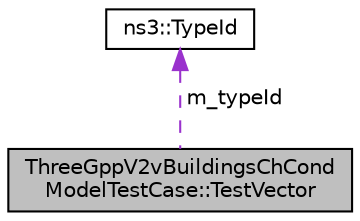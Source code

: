 digraph "ThreeGppV2vBuildingsChCondModelTestCase::TestVector"
{
 // LATEX_PDF_SIZE
  edge [fontname="Helvetica",fontsize="10",labelfontname="Helvetica",labelfontsize="10"];
  node [fontname="Helvetica",fontsize="10",shape=record];
  Node1 [label="ThreeGppV2vBuildingsChCond\lModelTestCase::TestVector",height=0.2,width=0.4,color="black", fillcolor="grey75", style="filled", fontcolor="black",tooltip="Struct containing the parameters for each test."];
  Node2 -> Node1 [dir="back",color="darkorchid3",fontsize="10",style="dashed",label=" m_typeId" ,fontname="Helvetica"];
  Node2 [label="ns3::TypeId",height=0.2,width=0.4,color="black", fillcolor="white", style="filled",URL="$classns3_1_1_type_id.html",tooltip="a unique identifier for an interface."];
}
